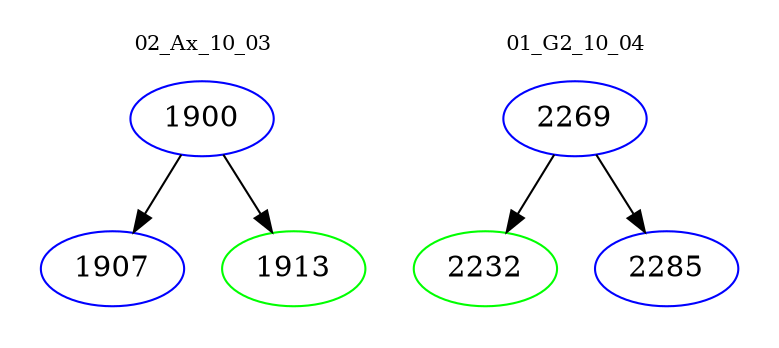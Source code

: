 digraph{
subgraph cluster_0 {
color = white
label = "02_Ax_10_03";
fontsize=10;
T0_1900 [label="1900", color="blue"]
T0_1900 -> T0_1907 [color="black"]
T0_1907 [label="1907", color="blue"]
T0_1900 -> T0_1913 [color="black"]
T0_1913 [label="1913", color="green"]
}
subgraph cluster_1 {
color = white
label = "01_G2_10_04";
fontsize=10;
T1_2269 [label="2269", color="blue"]
T1_2269 -> T1_2232 [color="black"]
T1_2232 [label="2232", color="green"]
T1_2269 -> T1_2285 [color="black"]
T1_2285 [label="2285", color="blue"]
}
}
